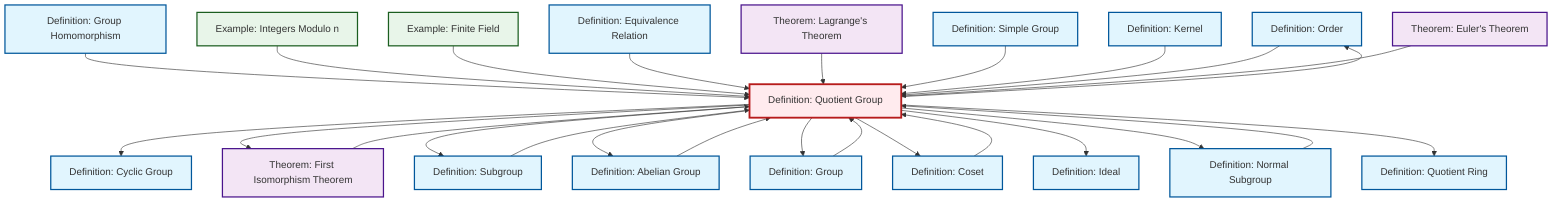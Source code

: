 graph TD
    classDef definition fill:#e1f5fe,stroke:#01579b,stroke-width:2px
    classDef theorem fill:#f3e5f5,stroke:#4a148c,stroke-width:2px
    classDef axiom fill:#fff3e0,stroke:#e65100,stroke-width:2px
    classDef example fill:#e8f5e9,stroke:#1b5e20,stroke-width:2px
    classDef current fill:#ffebee,stroke:#b71c1c,stroke-width:3px
    def-order["Definition: Order"]:::definition
    ex-quotient-integers-mod-n["Example: Integers Modulo n"]:::example
    def-ideal["Definition: Ideal"]:::definition
    def-kernel["Definition: Kernel"]:::definition
    def-normal-subgroup["Definition: Normal Subgroup"]:::definition
    thm-first-isomorphism["Theorem: First Isomorphism Theorem"]:::theorem
    def-subgroup["Definition: Subgroup"]:::definition
    def-cyclic-group["Definition: Cyclic Group"]:::definition
    def-homomorphism["Definition: Group Homomorphism"]:::definition
    def-equivalence-relation["Definition: Equivalence Relation"]:::definition
    def-quotient-ring["Definition: Quotient Ring"]:::definition
    def-group["Definition: Group"]:::definition
    ex-finite-field["Example: Finite Field"]:::example
    thm-lagrange["Theorem: Lagrange's Theorem"]:::theorem
    def-coset["Definition: Coset"]:::definition
    def-quotient-group["Definition: Quotient Group"]:::definition
    def-simple-group["Definition: Simple Group"]:::definition
    thm-euler["Theorem: Euler's Theorem"]:::theorem
    def-abelian-group["Definition: Abelian Group"]:::definition
    def-homomorphism --> def-quotient-group
    def-normal-subgroup --> def-quotient-group
    ex-quotient-integers-mod-n --> def-quotient-group
    def-quotient-group --> def-cyclic-group
    ex-finite-field --> def-quotient-group
    def-quotient-group --> def-order
    thm-first-isomorphism --> def-quotient-group
    def-quotient-group --> thm-first-isomorphism
    def-quotient-group --> def-subgroup
    def-equivalence-relation --> def-quotient-group
    thm-lagrange --> def-quotient-group
    def-simple-group --> def-quotient-group
    def-quotient-group --> def-abelian-group
    def-kernel --> def-quotient-group
    def-quotient-group --> def-group
    def-quotient-group --> def-coset
    def-subgroup --> def-quotient-group
    def-order --> def-quotient-group
    def-quotient-group --> def-ideal
    def-quotient-group --> def-normal-subgroup
    def-group --> def-quotient-group
    def-abelian-group --> def-quotient-group
    def-quotient-group --> def-quotient-ring
    def-coset --> def-quotient-group
    thm-euler --> def-quotient-group
    class def-quotient-group current